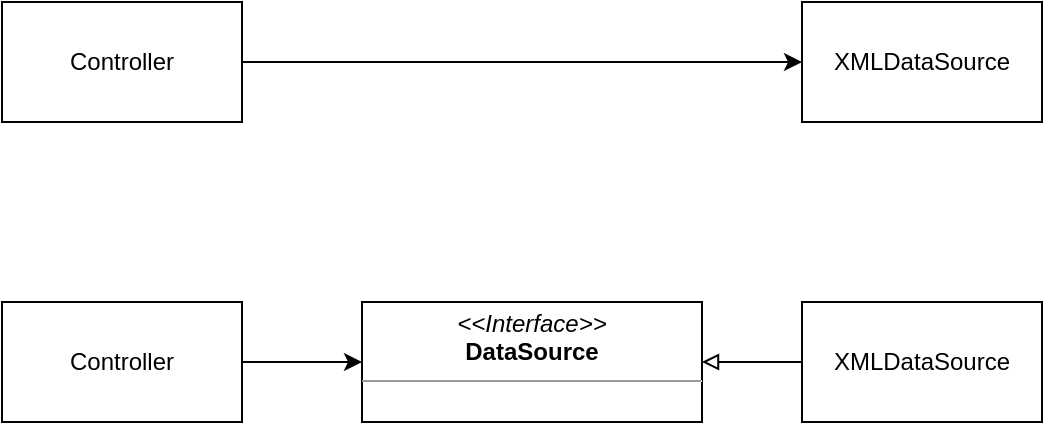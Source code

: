 <mxfile version="19.0.3" type="device"><diagram id="v8ZUrhprWqGS-TBQCmU2" name="Seite-1"><mxGraphModel dx="981" dy="597" grid="1" gridSize="10" guides="1" tooltips="1" connect="1" arrows="1" fold="1" page="1" pageScale="1" pageWidth="827" pageHeight="1169" math="0" shadow="0"><root><mxCell id="0"/><mxCell id="1" parent="0"/><mxCell id="1K4xK1mOxSRQmY8RqMtH-13" style="edgeStyle=orthogonalEdgeStyle;rounded=0;orthogonalLoop=1;jettySize=auto;html=1;entryX=0;entryY=0.5;entryDx=0;entryDy=0;endArrow=classic;endFill=1;" edge="1" parent="1" source="1K4xK1mOxSRQmY8RqMtH-1" target="1K4xK1mOxSRQmY8RqMtH-4"><mxGeometry relative="1" as="geometry"/></mxCell><mxCell id="1K4xK1mOxSRQmY8RqMtH-1" value="Controller" style="rounded=0;whiteSpace=wrap;html=1;" vertex="1" parent="1"><mxGeometry x="170" y="380" width="120" height="60" as="geometry"/></mxCell><mxCell id="1K4xK1mOxSRQmY8RqMtH-12" style="edgeStyle=orthogonalEdgeStyle;rounded=0;orthogonalLoop=1;jettySize=auto;html=1;endArrow=block;endFill=0;" edge="1" parent="1" source="1K4xK1mOxSRQmY8RqMtH-3" target="1K4xK1mOxSRQmY8RqMtH-4"><mxGeometry relative="1" as="geometry"/></mxCell><mxCell id="1K4xK1mOxSRQmY8RqMtH-3" value="XMLDataSource" style="rounded=0;whiteSpace=wrap;html=1;" vertex="1" parent="1"><mxGeometry x="570" y="380" width="120" height="60" as="geometry"/></mxCell><mxCell id="1K4xK1mOxSRQmY8RqMtH-4" value="&lt;p style=&quot;margin:0px;margin-top:4px;text-align:center;&quot;&gt;&lt;i&gt;&amp;lt;&amp;lt;Interface&amp;gt;&amp;gt;&lt;/i&gt;&lt;br&gt;&lt;b&gt;DataSource&lt;/b&gt;&lt;/p&gt;&lt;hr size=&quot;1&quot;&gt;&lt;p style=&quot;margin:0px;margin-left:4px;&quot;&gt;&lt;br&gt;&lt;/p&gt;" style="verticalAlign=top;align=left;overflow=fill;fontSize=12;fontFamily=Helvetica;html=1;" vertex="1" parent="1"><mxGeometry x="350" y="380" width="170" height="60" as="geometry"/></mxCell><mxCell id="1K4xK1mOxSRQmY8RqMtH-11" style="edgeStyle=orthogonalEdgeStyle;rounded=0;orthogonalLoop=1;jettySize=auto;html=1;entryX=0;entryY=0.5;entryDx=0;entryDy=0;" edge="1" parent="1" source="1K4xK1mOxSRQmY8RqMtH-8" target="1K4xK1mOxSRQmY8RqMtH-9"><mxGeometry relative="1" as="geometry"/></mxCell><mxCell id="1K4xK1mOxSRQmY8RqMtH-8" value="Controller" style="rounded=0;whiteSpace=wrap;html=1;" vertex="1" parent="1"><mxGeometry x="170" y="230" width="120" height="60" as="geometry"/></mxCell><mxCell id="1K4xK1mOxSRQmY8RqMtH-9" value="XMLDataSource" style="rounded=0;whiteSpace=wrap;html=1;" vertex="1" parent="1"><mxGeometry x="570" y="230" width="120" height="60" as="geometry"/></mxCell></root></mxGraphModel></diagram></mxfile>
